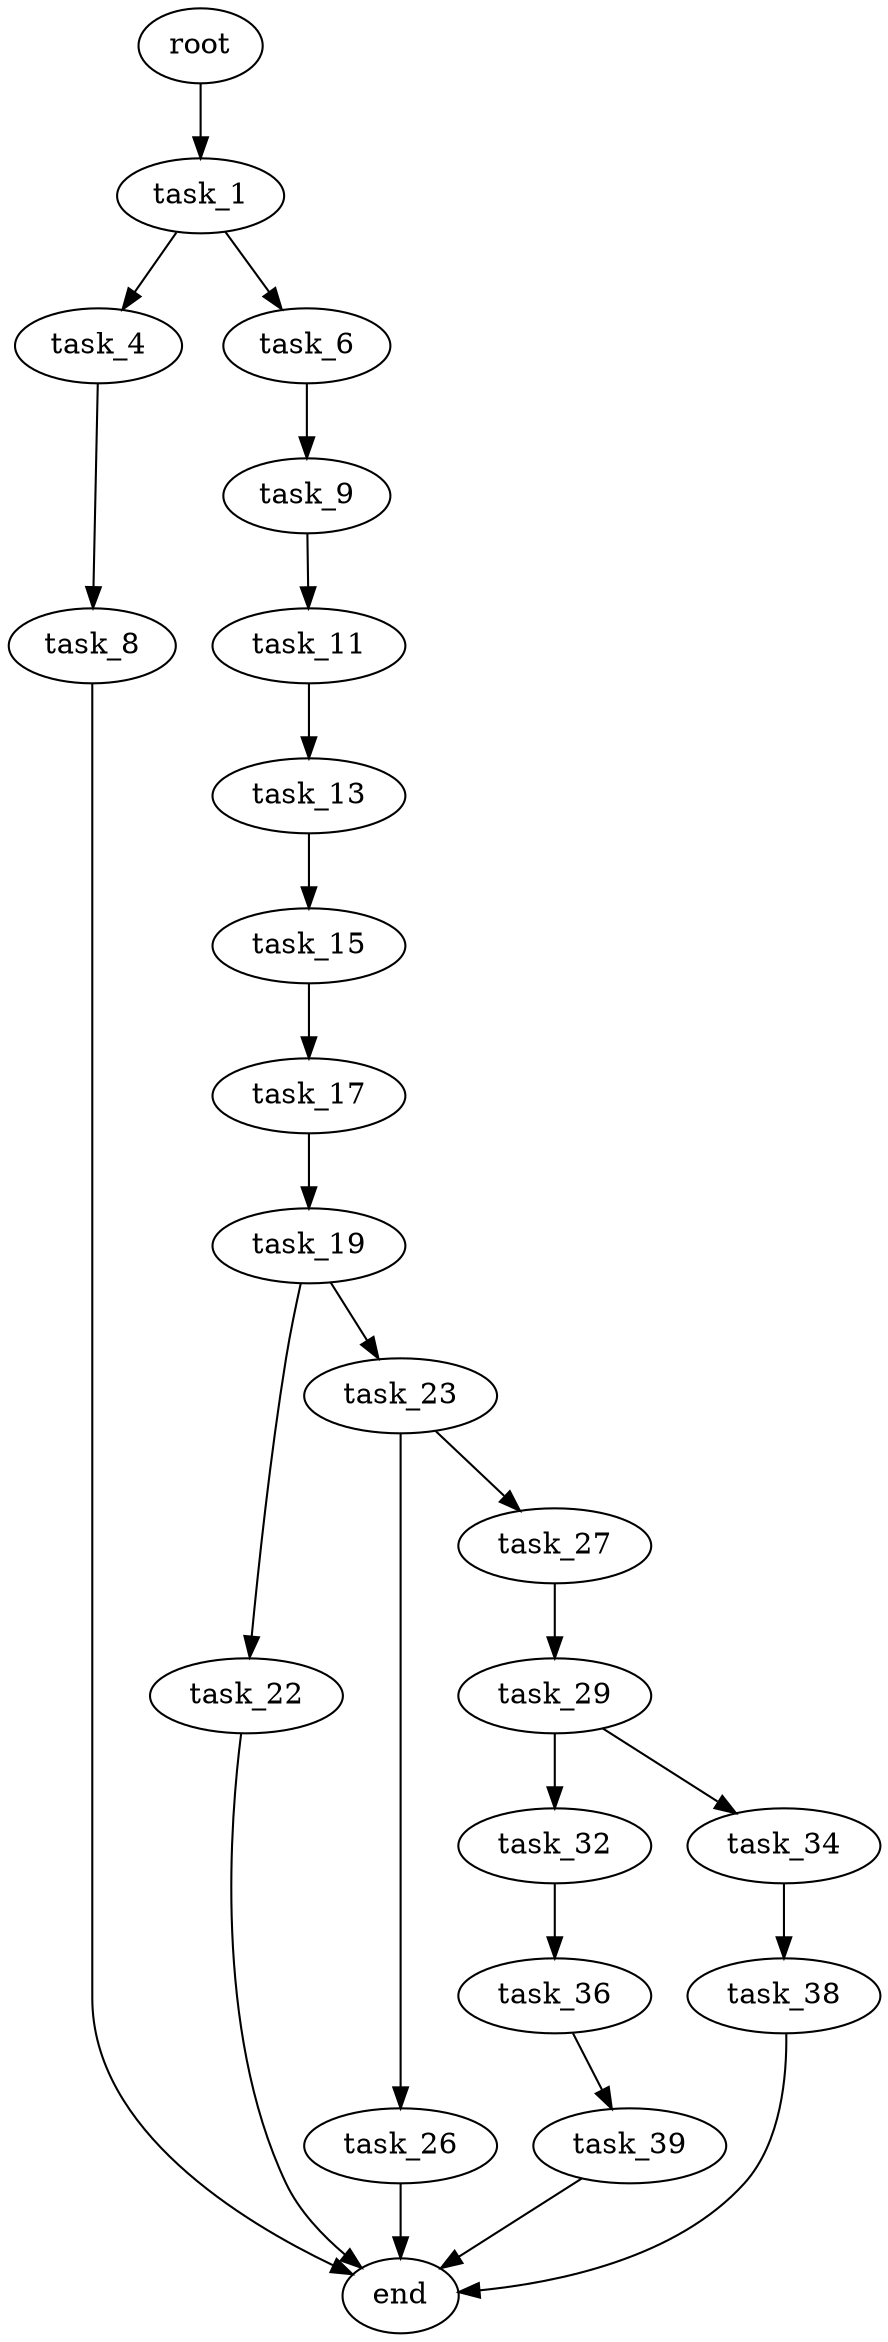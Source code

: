 digraph G {
  root [size="0.000000"];
  task_1 [size="34233242433.000000"];
  task_4 [size="6021056459.000000"];
  task_6 [size="368293445632.000000"];
  task_8 [size="782855994810.000000"];
  task_9 [size="15287990460.000000"];
  task_11 [size="8480206906.000000"];
  task_13 [size="20529895979.000000"];
  task_15 [size="368293445632.000000"];
  task_17 [size="549755813888.000000"];
  task_19 [size="5718667610.000000"];
  task_22 [size="3957896891.000000"];
  task_23 [size="1215900329.000000"];
  task_26 [size="782757789696.000000"];
  task_27 [size="517892187464.000000"];
  task_29 [size="191530123851.000000"];
  task_32 [size="20971830366.000000"];
  task_34 [size="329137964662.000000"];
  task_36 [size="306989263760.000000"];
  task_38 [size="357158583979.000000"];
  task_39 [size="368293445632.000000"];
  end [size="0.000000"];

  root -> task_1 [size="1.000000"];
  task_1 -> task_4 [size="536870912.000000"];
  task_1 -> task_6 [size="536870912.000000"];
  task_4 -> task_8 [size="411041792.000000"];
  task_6 -> task_9 [size="411041792.000000"];
  task_8 -> end [size="1.000000"];
  task_9 -> task_11 [size="301989888.000000"];
  task_11 -> task_13 [size="209715200.000000"];
  task_13 -> task_15 [size="838860800.000000"];
  task_15 -> task_17 [size="411041792.000000"];
  task_17 -> task_19 [size="536870912.000000"];
  task_19 -> task_22 [size="209715200.000000"];
  task_19 -> task_23 [size="209715200.000000"];
  task_22 -> end [size="1.000000"];
  task_23 -> task_26 [size="33554432.000000"];
  task_23 -> task_27 [size="33554432.000000"];
  task_26 -> end [size="1.000000"];
  task_27 -> task_29 [size="679477248.000000"];
  task_29 -> task_32 [size="209715200.000000"];
  task_29 -> task_34 [size="209715200.000000"];
  task_32 -> task_36 [size="679477248.000000"];
  task_34 -> task_38 [size="301989888.000000"];
  task_36 -> task_39 [size="301989888.000000"];
  task_38 -> end [size="1.000000"];
  task_39 -> end [size="1.000000"];
}
